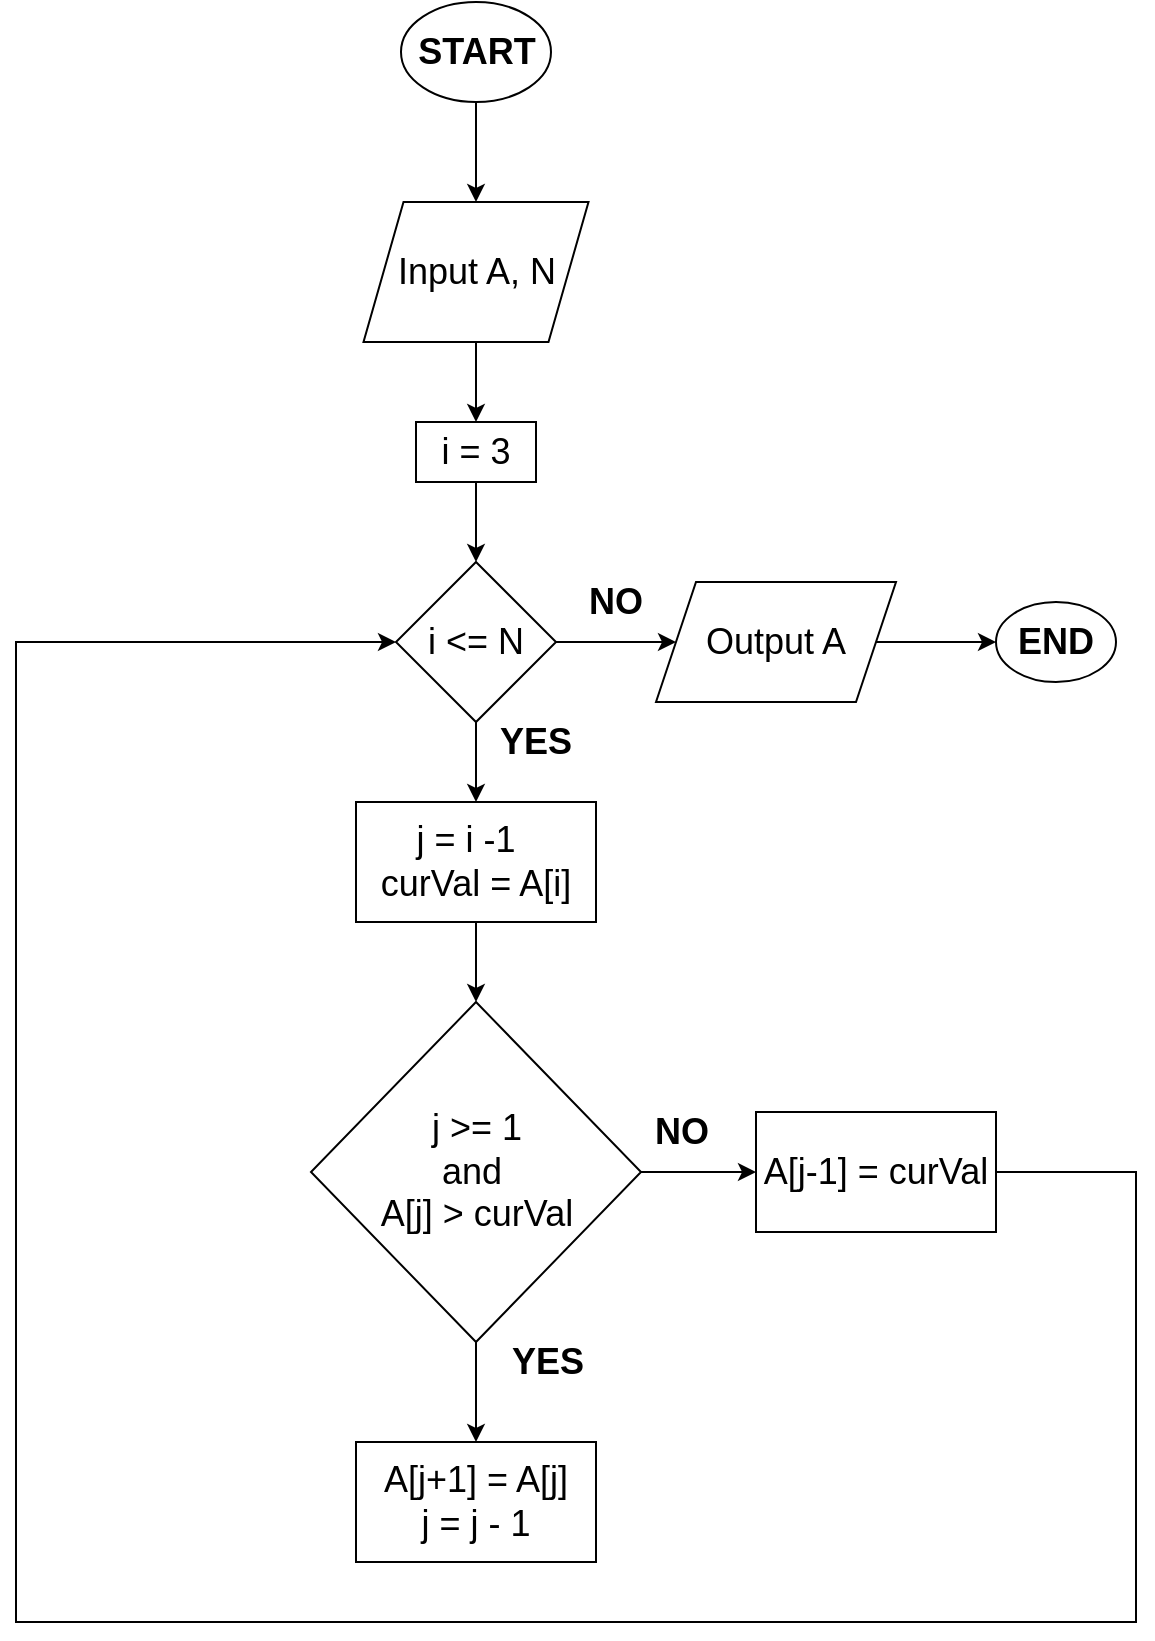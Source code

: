<mxfile version="14.0.3" type="github">
  <diagram id="C5RBs43oDa-KdzZeNtuy" name="Page-1">
    <mxGraphModel dx="1952" dy="1174" grid="1" gridSize="10" guides="1" tooltips="1" connect="1" arrows="1" fold="1" page="1" pageScale="1" pageWidth="827" pageHeight="1169" math="0" shadow="0">
      <root>
        <mxCell id="WIyWlLk6GJQsqaUBKTNV-0" />
        <mxCell id="WIyWlLk6GJQsqaUBKTNV-1" parent="WIyWlLk6GJQsqaUBKTNV-0" />
        <mxCell id="9-I93YVuqIfc7QUDXA5F-3" value="&lt;font style=&quot;font-size: 18px&quot;&gt;&lt;b&gt;START&lt;/b&gt;&lt;/font&gt;" style="ellipse;whiteSpace=wrap;html=1;" vertex="1" parent="WIyWlLk6GJQsqaUBKTNV-1">
          <mxGeometry x="302.5" y="170" width="75" height="50" as="geometry" />
        </mxCell>
        <mxCell id="9-I93YVuqIfc7QUDXA5F-4" value="" style="endArrow=classic;html=1;exitX=0.5;exitY=1;exitDx=0;exitDy=0;" edge="1" parent="WIyWlLk6GJQsqaUBKTNV-1" source="9-I93YVuqIfc7QUDXA5F-3" target="9-I93YVuqIfc7QUDXA5F-5">
          <mxGeometry width="50" height="50" relative="1" as="geometry">
            <mxPoint x="340" y="330" as="sourcePoint" />
            <mxPoint x="340" y="280" as="targetPoint" />
          </mxGeometry>
        </mxCell>
        <mxCell id="9-I93YVuqIfc7QUDXA5F-5" value="&lt;font style=&quot;font-size: 18px&quot;&gt;Input A, N&lt;/font&gt;" style="shape=parallelogram;perimeter=parallelogramPerimeter;whiteSpace=wrap;html=1;fixedSize=1;" vertex="1" parent="WIyWlLk6GJQsqaUBKTNV-1">
          <mxGeometry x="283.75" y="270" width="112.5" height="70" as="geometry" />
        </mxCell>
        <mxCell id="9-I93YVuqIfc7QUDXA5F-6" value="" style="endArrow=classic;html=1;exitX=0.5;exitY=1;exitDx=0;exitDy=0;entryX=0.5;entryY=0;entryDx=0;entryDy=0;" edge="1" parent="WIyWlLk6GJQsqaUBKTNV-1" source="9-I93YVuqIfc7QUDXA5F-5" target="9-I93YVuqIfc7QUDXA5F-8">
          <mxGeometry width="50" height="50" relative="1" as="geometry">
            <mxPoint x="340" y="320" as="sourcePoint" />
            <mxPoint x="340" y="360" as="targetPoint" />
          </mxGeometry>
        </mxCell>
        <mxCell id="9-I93YVuqIfc7QUDXA5F-7" value="&lt;font style=&quot;font-size: 18px&quot;&gt;i &amp;lt;= N&lt;/font&gt;" style="rhombus;whiteSpace=wrap;html=1;" vertex="1" parent="WIyWlLk6GJQsqaUBKTNV-1">
          <mxGeometry x="300" y="450" width="80" height="80" as="geometry" />
        </mxCell>
        <mxCell id="9-I93YVuqIfc7QUDXA5F-8" value="&lt;font style=&quot;font-size: 18px&quot;&gt;i = 3&lt;/font&gt;" style="rounded=0;whiteSpace=wrap;html=1;" vertex="1" parent="WIyWlLk6GJQsqaUBKTNV-1">
          <mxGeometry x="310" y="380" width="60" height="30" as="geometry" />
        </mxCell>
        <mxCell id="9-I93YVuqIfc7QUDXA5F-9" value="" style="endArrow=classic;html=1;exitX=0.5;exitY=1;exitDx=0;exitDy=0;entryX=0.5;entryY=0;entryDx=0;entryDy=0;" edge="1" parent="WIyWlLk6GJQsqaUBKTNV-1" source="9-I93YVuqIfc7QUDXA5F-8" target="9-I93YVuqIfc7QUDXA5F-7">
          <mxGeometry width="50" height="50" relative="1" as="geometry">
            <mxPoint x="340" y="320" as="sourcePoint" />
            <mxPoint x="390" y="270" as="targetPoint" />
          </mxGeometry>
        </mxCell>
        <mxCell id="9-I93YVuqIfc7QUDXA5F-10" value="" style="endArrow=classic;html=1;exitX=1;exitY=0.5;exitDx=0;exitDy=0;" edge="1" parent="WIyWlLk6GJQsqaUBKTNV-1" source="9-I93YVuqIfc7QUDXA5F-7">
          <mxGeometry width="50" height="50" relative="1" as="geometry">
            <mxPoint x="340" y="470" as="sourcePoint" />
            <mxPoint x="440" y="490" as="targetPoint" />
          </mxGeometry>
        </mxCell>
        <mxCell id="9-I93YVuqIfc7QUDXA5F-12" value="&lt;font style=&quot;font-size: 18px&quot;&gt;j = i -1&amp;nbsp;&amp;nbsp;&lt;br&gt;curVal = A[i]&lt;br&gt;&lt;/font&gt;" style="rounded=0;whiteSpace=wrap;html=1;" vertex="1" parent="WIyWlLk6GJQsqaUBKTNV-1">
          <mxGeometry x="280" y="570" width="120" height="60" as="geometry" />
        </mxCell>
        <mxCell id="9-I93YVuqIfc7QUDXA5F-13" value="&lt;font style=&quot;font-size: 18px&quot;&gt;A[j+1] = A[j]&lt;br&gt;j = j - 1&lt;/font&gt;" style="rounded=0;whiteSpace=wrap;html=1;" vertex="1" parent="WIyWlLk6GJQsqaUBKTNV-1">
          <mxGeometry x="280" y="890" width="120" height="60" as="geometry" />
        </mxCell>
        <mxCell id="9-I93YVuqIfc7QUDXA5F-15" value="&lt;font style=&quot;font-size: 18px&quot;&gt;&lt;b&gt;NO&lt;/b&gt;&lt;/font&gt;" style="text;html=1;strokeColor=none;fillColor=none;align=center;verticalAlign=middle;whiteSpace=wrap;rounded=0;" vertex="1" parent="WIyWlLk6GJQsqaUBKTNV-1">
          <mxGeometry x="390" y="460" width="40" height="20" as="geometry" />
        </mxCell>
        <mxCell id="9-I93YVuqIfc7QUDXA5F-16" value="&lt;font style=&quot;font-size: 18px&quot;&gt;Output A&lt;/font&gt;" style="shape=parallelogram;perimeter=parallelogramPerimeter;whiteSpace=wrap;html=1;fixedSize=1;" vertex="1" parent="WIyWlLk6GJQsqaUBKTNV-1">
          <mxGeometry x="430" y="460" width="120" height="60" as="geometry" />
        </mxCell>
        <mxCell id="9-I93YVuqIfc7QUDXA5F-17" value="" style="endArrow=classic;html=1;exitX=0.5;exitY=1;exitDx=0;exitDy=0;entryX=0.5;entryY=0;entryDx=0;entryDy=0;" edge="1" parent="WIyWlLk6GJQsqaUBKTNV-1" source="9-I93YVuqIfc7QUDXA5F-7" target="9-I93YVuqIfc7QUDXA5F-12">
          <mxGeometry width="50" height="50" relative="1" as="geometry">
            <mxPoint x="340" y="470" as="sourcePoint" />
            <mxPoint x="350" y="560" as="targetPoint" />
          </mxGeometry>
        </mxCell>
        <mxCell id="9-I93YVuqIfc7QUDXA5F-18" value="" style="endArrow=classic;html=1;exitX=0.5;exitY=1;exitDx=0;exitDy=0;entryX=0.5;entryY=0;entryDx=0;entryDy=0;" edge="1" parent="WIyWlLk6GJQsqaUBKTNV-1" source="9-I93YVuqIfc7QUDXA5F-12" target="9-I93YVuqIfc7QUDXA5F-19">
          <mxGeometry width="50" height="50" relative="1" as="geometry">
            <mxPoint x="340" y="660" as="sourcePoint" />
            <mxPoint x="350" y="710" as="targetPoint" />
          </mxGeometry>
        </mxCell>
        <mxCell id="9-I93YVuqIfc7QUDXA5F-24" style="edgeStyle=orthogonalEdgeStyle;rounded=0;orthogonalLoop=1;jettySize=auto;html=1;exitX=0.5;exitY=1;exitDx=0;exitDy=0;entryX=0.5;entryY=0;entryDx=0;entryDy=0;" edge="1" parent="WIyWlLk6GJQsqaUBKTNV-1" source="9-I93YVuqIfc7QUDXA5F-19" target="9-I93YVuqIfc7QUDXA5F-13">
          <mxGeometry relative="1" as="geometry" />
        </mxCell>
        <mxCell id="9-I93YVuqIfc7QUDXA5F-27" style="edgeStyle=orthogonalEdgeStyle;rounded=0;orthogonalLoop=1;jettySize=auto;html=1;exitX=1;exitY=0.5;exitDx=0;exitDy=0;" edge="1" parent="WIyWlLk6GJQsqaUBKTNV-1" source="9-I93YVuqIfc7QUDXA5F-19" target="9-I93YVuqIfc7QUDXA5F-28">
          <mxGeometry relative="1" as="geometry">
            <mxPoint x="490" y="755" as="targetPoint" />
          </mxGeometry>
        </mxCell>
        <mxCell id="9-I93YVuqIfc7QUDXA5F-19" value="&lt;font style=&quot;font-size: 18px&quot;&gt;j &amp;gt;= 1 &lt;br&gt;and&amp;nbsp;&lt;br&gt;A[j] &amp;gt; curVal&lt;/font&gt;" style="rhombus;whiteSpace=wrap;html=1;" vertex="1" parent="WIyWlLk6GJQsqaUBKTNV-1">
          <mxGeometry x="257.5" y="670" width="165" height="170" as="geometry" />
        </mxCell>
        <mxCell id="9-I93YVuqIfc7QUDXA5F-20" value="&lt;b&gt;&lt;font style=&quot;font-size: 18px&quot;&gt;END&lt;/font&gt;&lt;/b&gt;" style="ellipse;whiteSpace=wrap;html=1;" vertex="1" parent="WIyWlLk6GJQsqaUBKTNV-1">
          <mxGeometry x="600" y="470" width="60" height="40" as="geometry" />
        </mxCell>
        <mxCell id="9-I93YVuqIfc7QUDXA5F-21" value="" style="endArrow=classic;html=1;exitX=1;exitY=0.5;exitDx=0;exitDy=0;entryX=0;entryY=0.5;entryDx=0;entryDy=0;" edge="1" parent="WIyWlLk6GJQsqaUBKTNV-1" source="9-I93YVuqIfc7QUDXA5F-16" target="9-I93YVuqIfc7QUDXA5F-20">
          <mxGeometry width="50" height="50" relative="1" as="geometry">
            <mxPoint x="340" y="620" as="sourcePoint" />
            <mxPoint x="390" y="570" as="targetPoint" />
          </mxGeometry>
        </mxCell>
        <mxCell id="9-I93YVuqIfc7QUDXA5F-25" value="&lt;font style=&quot;font-size: 18px&quot;&gt;&lt;b&gt;YES&lt;/b&gt;&lt;/font&gt;" style="text;html=1;strokeColor=none;fillColor=none;align=center;verticalAlign=middle;whiteSpace=wrap;rounded=0;" vertex="1" parent="WIyWlLk6GJQsqaUBKTNV-1">
          <mxGeometry x="350" y="530" width="40" height="20" as="geometry" />
        </mxCell>
        <mxCell id="9-I93YVuqIfc7QUDXA5F-26" value="&lt;font style=&quot;font-size: 18px&quot;&gt;&lt;b&gt;YES&lt;/b&gt;&lt;/font&gt;" style="text;html=1;strokeColor=none;fillColor=none;align=center;verticalAlign=middle;whiteSpace=wrap;rounded=0;" vertex="1" parent="WIyWlLk6GJQsqaUBKTNV-1">
          <mxGeometry x="356.25" y="840" width="40" height="20" as="geometry" />
        </mxCell>
        <mxCell id="9-I93YVuqIfc7QUDXA5F-33" style="edgeStyle=orthogonalEdgeStyle;rounded=0;orthogonalLoop=1;jettySize=auto;html=1;exitX=1;exitY=0.5;exitDx=0;exitDy=0;entryX=0;entryY=0.5;entryDx=0;entryDy=0;" edge="1" parent="WIyWlLk6GJQsqaUBKTNV-1" source="9-I93YVuqIfc7QUDXA5F-28" target="9-I93YVuqIfc7QUDXA5F-7">
          <mxGeometry relative="1" as="geometry">
            <Array as="points">
              <mxPoint x="670" y="755" />
              <mxPoint x="670" y="980" />
              <mxPoint x="110" y="980" />
              <mxPoint x="110" y="490" />
            </Array>
          </mxGeometry>
        </mxCell>
        <mxCell id="9-I93YVuqIfc7QUDXA5F-28" value="&lt;font style=&quot;font-size: 18px&quot;&gt;A[j-1] = curVal&lt;/font&gt;" style="rounded=0;whiteSpace=wrap;html=1;" vertex="1" parent="WIyWlLk6GJQsqaUBKTNV-1">
          <mxGeometry x="480" y="725" width="120" height="60" as="geometry" />
        </mxCell>
        <mxCell id="9-I93YVuqIfc7QUDXA5F-30" value="&lt;font style=&quot;font-size: 18px&quot;&gt;&lt;b&gt;NO&lt;/b&gt;&lt;/font&gt;" style="text;html=1;strokeColor=none;fillColor=none;align=center;verticalAlign=middle;whiteSpace=wrap;rounded=0;" vertex="1" parent="WIyWlLk6GJQsqaUBKTNV-1">
          <mxGeometry x="422.5" y="725" width="40" height="20" as="geometry" />
        </mxCell>
      </root>
    </mxGraphModel>
  </diagram>
</mxfile>
